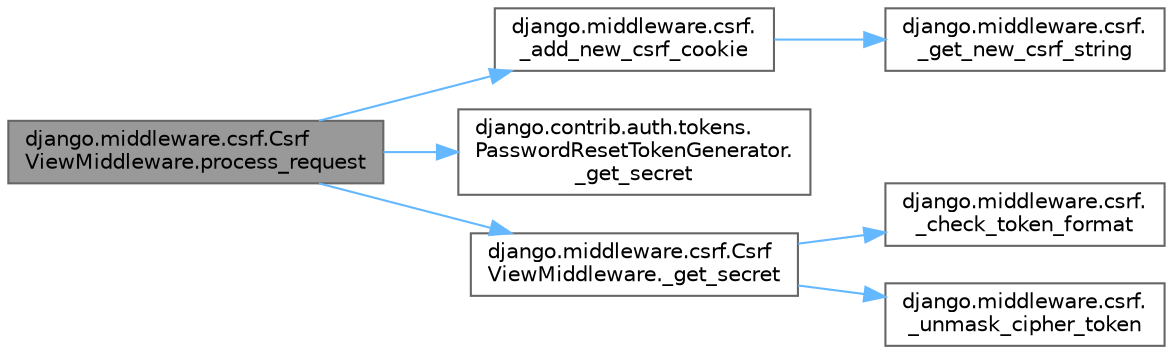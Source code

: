digraph "django.middleware.csrf.CsrfViewMiddleware.process_request"
{
 // LATEX_PDF_SIZE
  bgcolor="transparent";
  edge [fontname=Helvetica,fontsize=10,labelfontname=Helvetica,labelfontsize=10];
  node [fontname=Helvetica,fontsize=10,shape=box,height=0.2,width=0.4];
  rankdir="LR";
  Node1 [id="Node000001",label="django.middleware.csrf.Csrf\lViewMiddleware.process_request",height=0.2,width=0.4,color="gray40", fillcolor="grey60", style="filled", fontcolor="black",tooltip=" "];
  Node1 -> Node2 [id="edge1_Node000001_Node000002",color="steelblue1",style="solid",tooltip=" "];
  Node2 [id="Node000002",label="django.middleware.csrf.\l_add_new_csrf_cookie",height=0.2,width=0.4,color="grey40", fillcolor="white", style="filled",URL="$namespacedjango_1_1middleware_1_1csrf.html#a4183734e0a534030430f3a5ae833dc84",tooltip=" "];
  Node2 -> Node3 [id="edge2_Node000002_Node000003",color="steelblue1",style="solid",tooltip=" "];
  Node3 [id="Node000003",label="django.middleware.csrf.\l_get_new_csrf_string",height=0.2,width=0.4,color="grey40", fillcolor="white", style="filled",URL="$namespacedjango_1_1middleware_1_1csrf.html#a535d81c570d3f263c7586258f6905efe",tooltip=" "];
  Node1 -> Node4 [id="edge3_Node000001_Node000004",color="steelblue1",style="solid",tooltip=" "];
  Node4 [id="Node000004",label="django.contrib.auth.tokens.\lPasswordResetTokenGenerator.\l_get_secret",height=0.2,width=0.4,color="grey40", fillcolor="white", style="filled",URL="$classdjango_1_1contrib_1_1auth_1_1tokens_1_1_password_reset_token_generator.html#af0340ff64b2414999dee85aa97d38a27",tooltip=" "];
  Node1 -> Node5 [id="edge4_Node000001_Node000005",color="steelblue1",style="solid",tooltip=" "];
  Node5 [id="Node000005",label="django.middleware.csrf.Csrf\lViewMiddleware._get_secret",height=0.2,width=0.4,color="grey40", fillcolor="white", style="filled",URL="$classdjango_1_1middleware_1_1csrf_1_1_csrf_view_middleware.html#aae95bde23eb97afc5b9c88a26eedae8f",tooltip=" "];
  Node5 -> Node6 [id="edge5_Node000005_Node000006",color="steelblue1",style="solid",tooltip=" "];
  Node6 [id="Node000006",label="django.middleware.csrf.\l_check_token_format",height=0.2,width=0.4,color="grey40", fillcolor="white", style="filled",URL="$namespacedjango_1_1middleware_1_1csrf.html#a1da65a5e565f3f90c5d559dcf3106a8b",tooltip=" "];
  Node5 -> Node7 [id="edge6_Node000005_Node000007",color="steelblue1",style="solid",tooltip=" "];
  Node7 [id="Node000007",label="django.middleware.csrf.\l_unmask_cipher_token",height=0.2,width=0.4,color="grey40", fillcolor="white", style="filled",URL="$namespacedjango_1_1middleware_1_1csrf.html#aec9fa8ebef034797f9406f9a7d968963",tooltip=" "];
}
